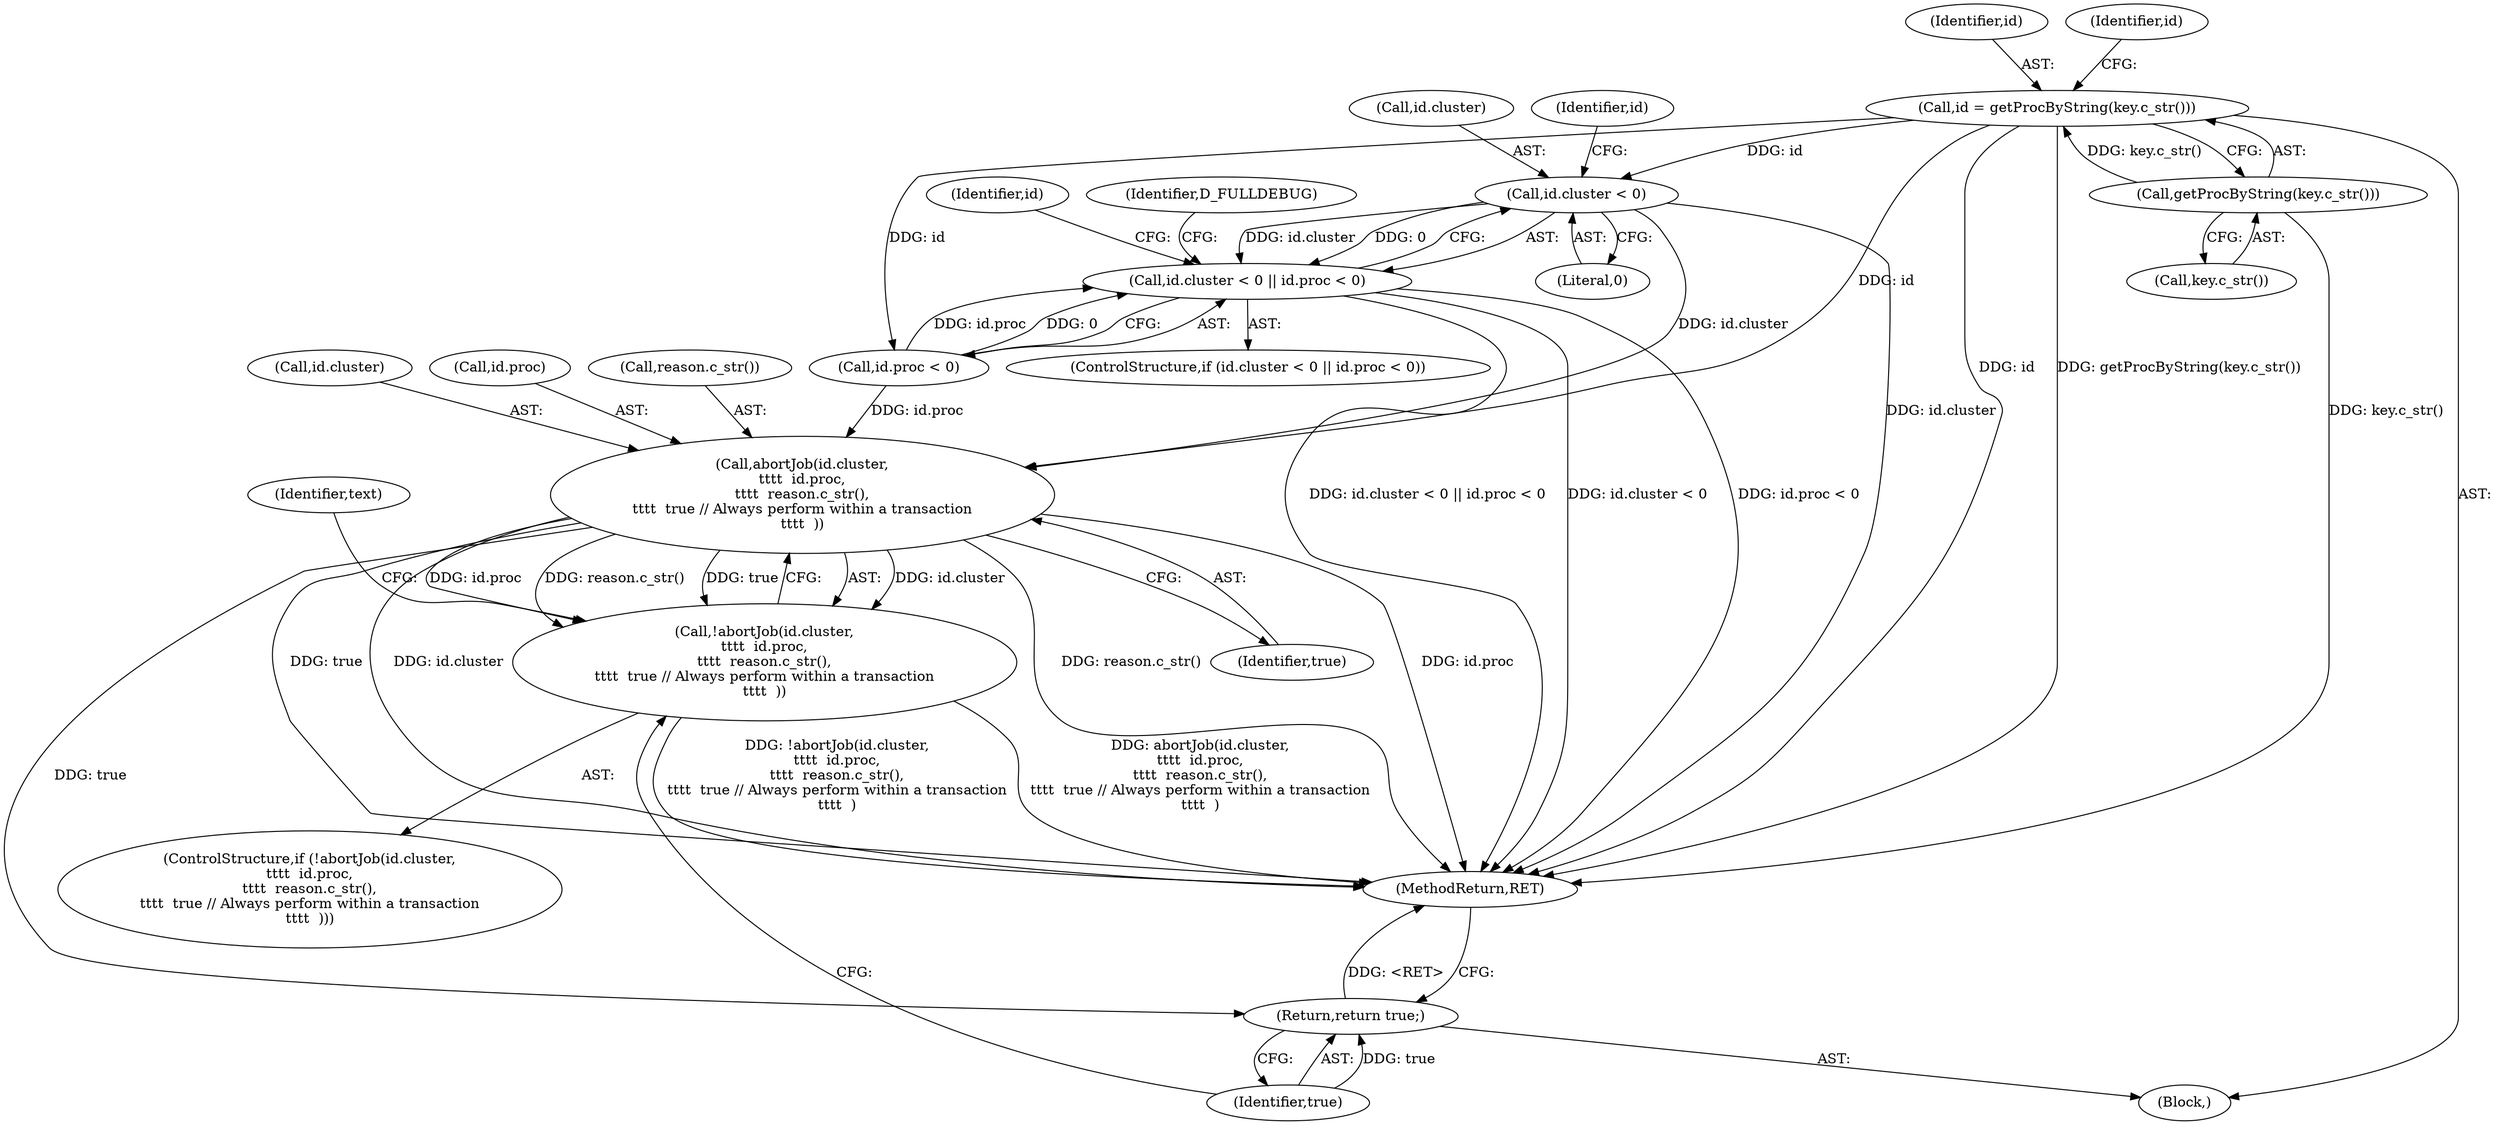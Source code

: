 digraph "1_htcondor_8f9b304c4f6c0a98dafa61b2c0e4beb3b70e4c84_3@del" {
"1000113" [label="(Call,id.cluster < 0)"];
"1000107" [label="(Call,id = getProcByString(key.c_str()))"];
"1000109" [label="(Call,getProcByString(key.c_str()))"];
"1000112" [label="(Call,id.cluster < 0 || id.proc < 0)"];
"1000135" [label="(Call,abortJob(id.cluster,\n\t\t\t\t  id.proc,\n\t\t\t\t  reason.c_str(),\n\t\t\t\t  true // Always perform within a transaction\n\t\t\t\t  ))"];
"1000134" [label="(Call,!abortJob(id.cluster,\n\t\t\t\t  id.proc,\n\t\t\t\t  reason.c_str(),\n\t\t\t\t  true // Always perform within a transaction\n\t\t\t\t  ))"];
"1000150" [label="(Return,return true;)"];
"1000107" [label="(Call,id = getProcByString(key.c_str()))"];
"1000143" [label="(Identifier,true)"];
"1000136" [label="(Call,id.cluster)"];
"1000111" [label="(ControlStructure,if (id.cluster < 0 || id.proc < 0))"];
"1000150" [label="(Return,return true;)"];
"1000109" [label="(Call,getProcByString(key.c_str()))"];
"1000135" [label="(Call,abortJob(id.cluster,\n\t\t\t\t  id.proc,\n\t\t\t\t  reason.c_str(),\n\t\t\t\t  true // Always perform within a transaction\n\t\t\t\t  ))"];
"1000151" [label="(Identifier,true)"];
"1000112" [label="(Call,id.cluster < 0 || id.proc < 0)"];
"1000146" [label="(Identifier,text)"];
"1000134" [label="(Call,!abortJob(id.cluster,\n\t\t\t\t  id.proc,\n\t\t\t\t  reason.c_str(),\n\t\t\t\t  true // Always perform within a transaction\n\t\t\t\t  ))"];
"1000152" [label="(MethodReturn,RET)"];
"1000133" [label="(ControlStructure,if (!abortJob(id.cluster,\n\t\t\t\t  id.proc,\n\t\t\t\t  reason.c_str(),\n\t\t\t\t  true // Always perform within a transaction\n\t\t\t\t  )))"];
"1000113" [label="(Call,id.cluster < 0)"];
"1000139" [label="(Call,id.proc)"];
"1000117" [label="(Literal,0)"];
"1000110" [label="(Call,key.c_str())"];
"1000114" [label="(Call,id.cluster)"];
"1000120" [label="(Identifier,id)"];
"1000142" [label="(Call,reason.c_str())"];
"1000118" [label="(Call,id.proc < 0)"];
"1000108" [label="(Identifier,id)"];
"1000137" [label="(Identifier,id)"];
"1000125" [label="(Identifier,D_FULLDEBUG)"];
"1000105" [label="(Block,)"];
"1000115" [label="(Identifier,id)"];
"1000113" -> "1000112"  [label="AST: "];
"1000113" -> "1000117"  [label="CFG: "];
"1000114" -> "1000113"  [label="AST: "];
"1000117" -> "1000113"  [label="AST: "];
"1000120" -> "1000113"  [label="CFG: "];
"1000112" -> "1000113"  [label="CFG: "];
"1000113" -> "1000152"  [label="DDG: id.cluster"];
"1000113" -> "1000112"  [label="DDG: id.cluster"];
"1000113" -> "1000112"  [label="DDG: 0"];
"1000107" -> "1000113"  [label="DDG: id"];
"1000113" -> "1000135"  [label="DDG: id.cluster"];
"1000107" -> "1000105"  [label="AST: "];
"1000107" -> "1000109"  [label="CFG: "];
"1000108" -> "1000107"  [label="AST: "];
"1000109" -> "1000107"  [label="AST: "];
"1000115" -> "1000107"  [label="CFG: "];
"1000107" -> "1000152"  [label="DDG: id"];
"1000107" -> "1000152"  [label="DDG: getProcByString(key.c_str())"];
"1000109" -> "1000107"  [label="DDG: key.c_str()"];
"1000107" -> "1000118"  [label="DDG: id"];
"1000107" -> "1000135"  [label="DDG: id"];
"1000109" -> "1000110"  [label="CFG: "];
"1000110" -> "1000109"  [label="AST: "];
"1000109" -> "1000152"  [label="DDG: key.c_str()"];
"1000112" -> "1000111"  [label="AST: "];
"1000112" -> "1000118"  [label="CFG: "];
"1000118" -> "1000112"  [label="AST: "];
"1000125" -> "1000112"  [label="CFG: "];
"1000137" -> "1000112"  [label="CFG: "];
"1000112" -> "1000152"  [label="DDG: id.proc < 0"];
"1000112" -> "1000152"  [label="DDG: id.cluster < 0 || id.proc < 0"];
"1000112" -> "1000152"  [label="DDG: id.cluster < 0"];
"1000118" -> "1000112"  [label="DDG: id.proc"];
"1000118" -> "1000112"  [label="DDG: 0"];
"1000135" -> "1000134"  [label="AST: "];
"1000135" -> "1000143"  [label="CFG: "];
"1000136" -> "1000135"  [label="AST: "];
"1000139" -> "1000135"  [label="AST: "];
"1000142" -> "1000135"  [label="AST: "];
"1000143" -> "1000135"  [label="AST: "];
"1000134" -> "1000135"  [label="CFG: "];
"1000135" -> "1000152"  [label="DDG: reason.c_str()"];
"1000135" -> "1000152"  [label="DDG: id.proc"];
"1000135" -> "1000152"  [label="DDG: true"];
"1000135" -> "1000152"  [label="DDG: id.cluster"];
"1000135" -> "1000134"  [label="DDG: id.cluster"];
"1000135" -> "1000134"  [label="DDG: id.proc"];
"1000135" -> "1000134"  [label="DDG: reason.c_str()"];
"1000135" -> "1000134"  [label="DDG: true"];
"1000118" -> "1000135"  [label="DDG: id.proc"];
"1000135" -> "1000150"  [label="DDG: true"];
"1000134" -> "1000133"  [label="AST: "];
"1000146" -> "1000134"  [label="CFG: "];
"1000151" -> "1000134"  [label="CFG: "];
"1000134" -> "1000152"  [label="DDG: !abortJob(id.cluster,\n\t\t\t\t  id.proc,\n\t\t\t\t  reason.c_str(),\n\t\t\t\t  true // Always perform within a transaction\n\t\t\t\t  )"];
"1000134" -> "1000152"  [label="DDG: abortJob(id.cluster,\n\t\t\t\t  id.proc,\n\t\t\t\t  reason.c_str(),\n\t\t\t\t  true // Always perform within a transaction\n\t\t\t\t  )"];
"1000150" -> "1000105"  [label="AST: "];
"1000150" -> "1000151"  [label="CFG: "];
"1000151" -> "1000150"  [label="AST: "];
"1000152" -> "1000150"  [label="CFG: "];
"1000150" -> "1000152"  [label="DDG: <RET>"];
"1000151" -> "1000150"  [label="DDG: true"];
}
